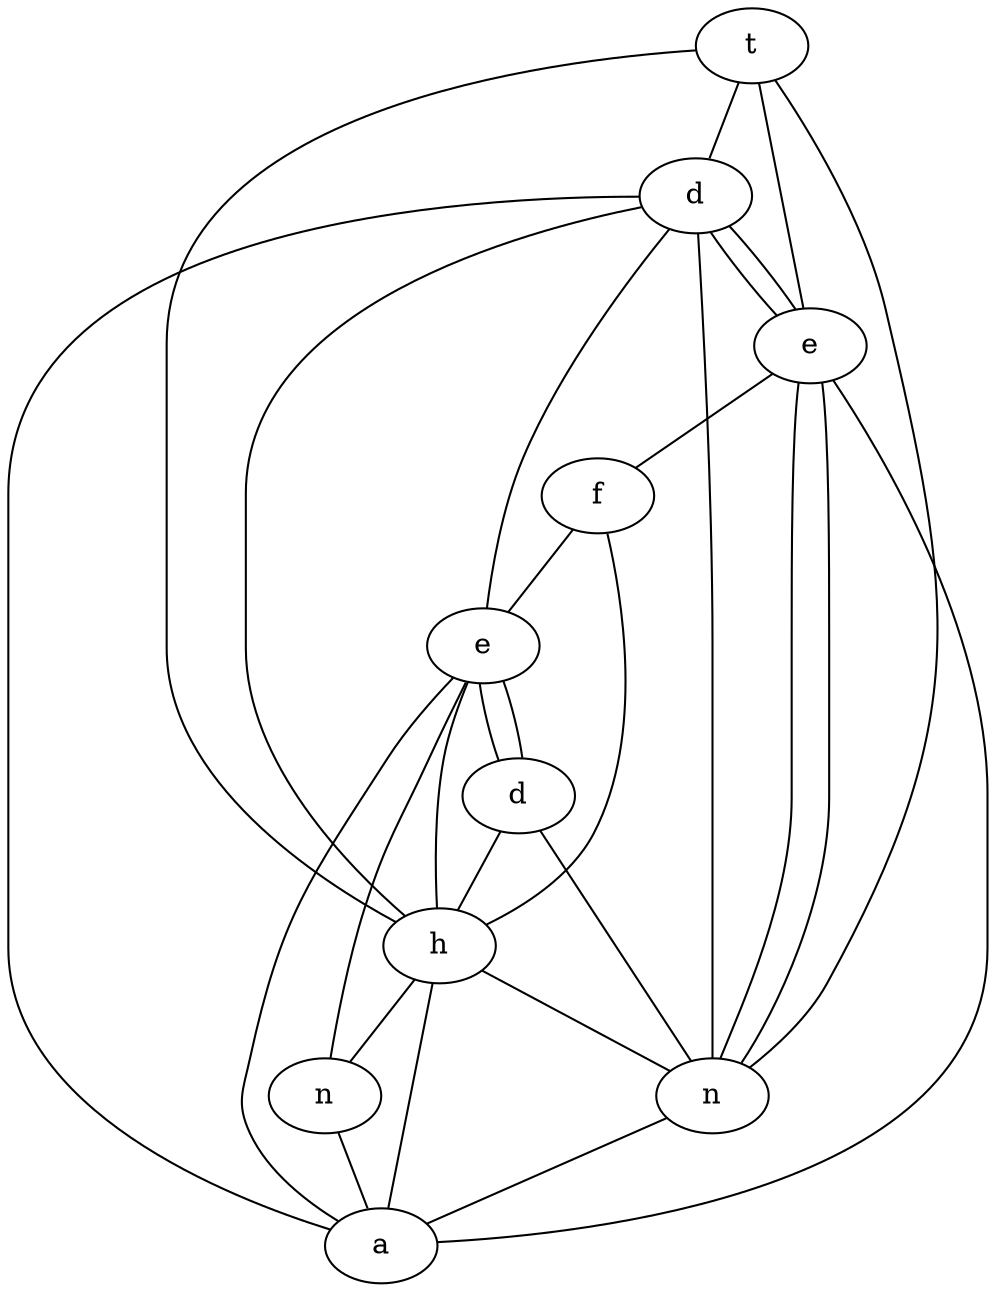 graph {
    995186124 [label=t];
    844451009 [label=d];
    718466478 [label=d];
    668092421 [label=e];
    45514705 [label=h];
    662697553 [label=n];
    829264321 [label=f];
    1031918399 [label=e];
    477220976 [label=n];
    866359512 [label=a];
    844451009 -- 477220976;
    844451009 -- 866359512;
    45514705 -- 829264321;
    995186124 -- 844451009;
    866359512 -- 45514705;
    477220976 -- 866359512;
    718466478 -- 477220976;
    718466478 -- 1031918399;
    45514705 -- 995186124;
    662697553 -- 1031918399;
    1031918399 -- 844451009;
    45514705 -- 477220976;
    1031918399 -- 718466478;
    718466478 -- 45514705;
    668092421 -- 995186124;
    45514705 -- 662697553;
    477220976 -- 668092421;
    1031918399 -- 45514705;
    866359512 -- 668092421;
    844451009 -- 45514705;
    844451009 -- 668092421;
    477220976 -- 668092421;
    866359512 -- 1031918399;
    668092421 -- 829264321;
    662697553 -- 866359512;
    668092421 -- 844451009;
    829264321 -- 1031918399;
    995186124 -- 477220976;
}
